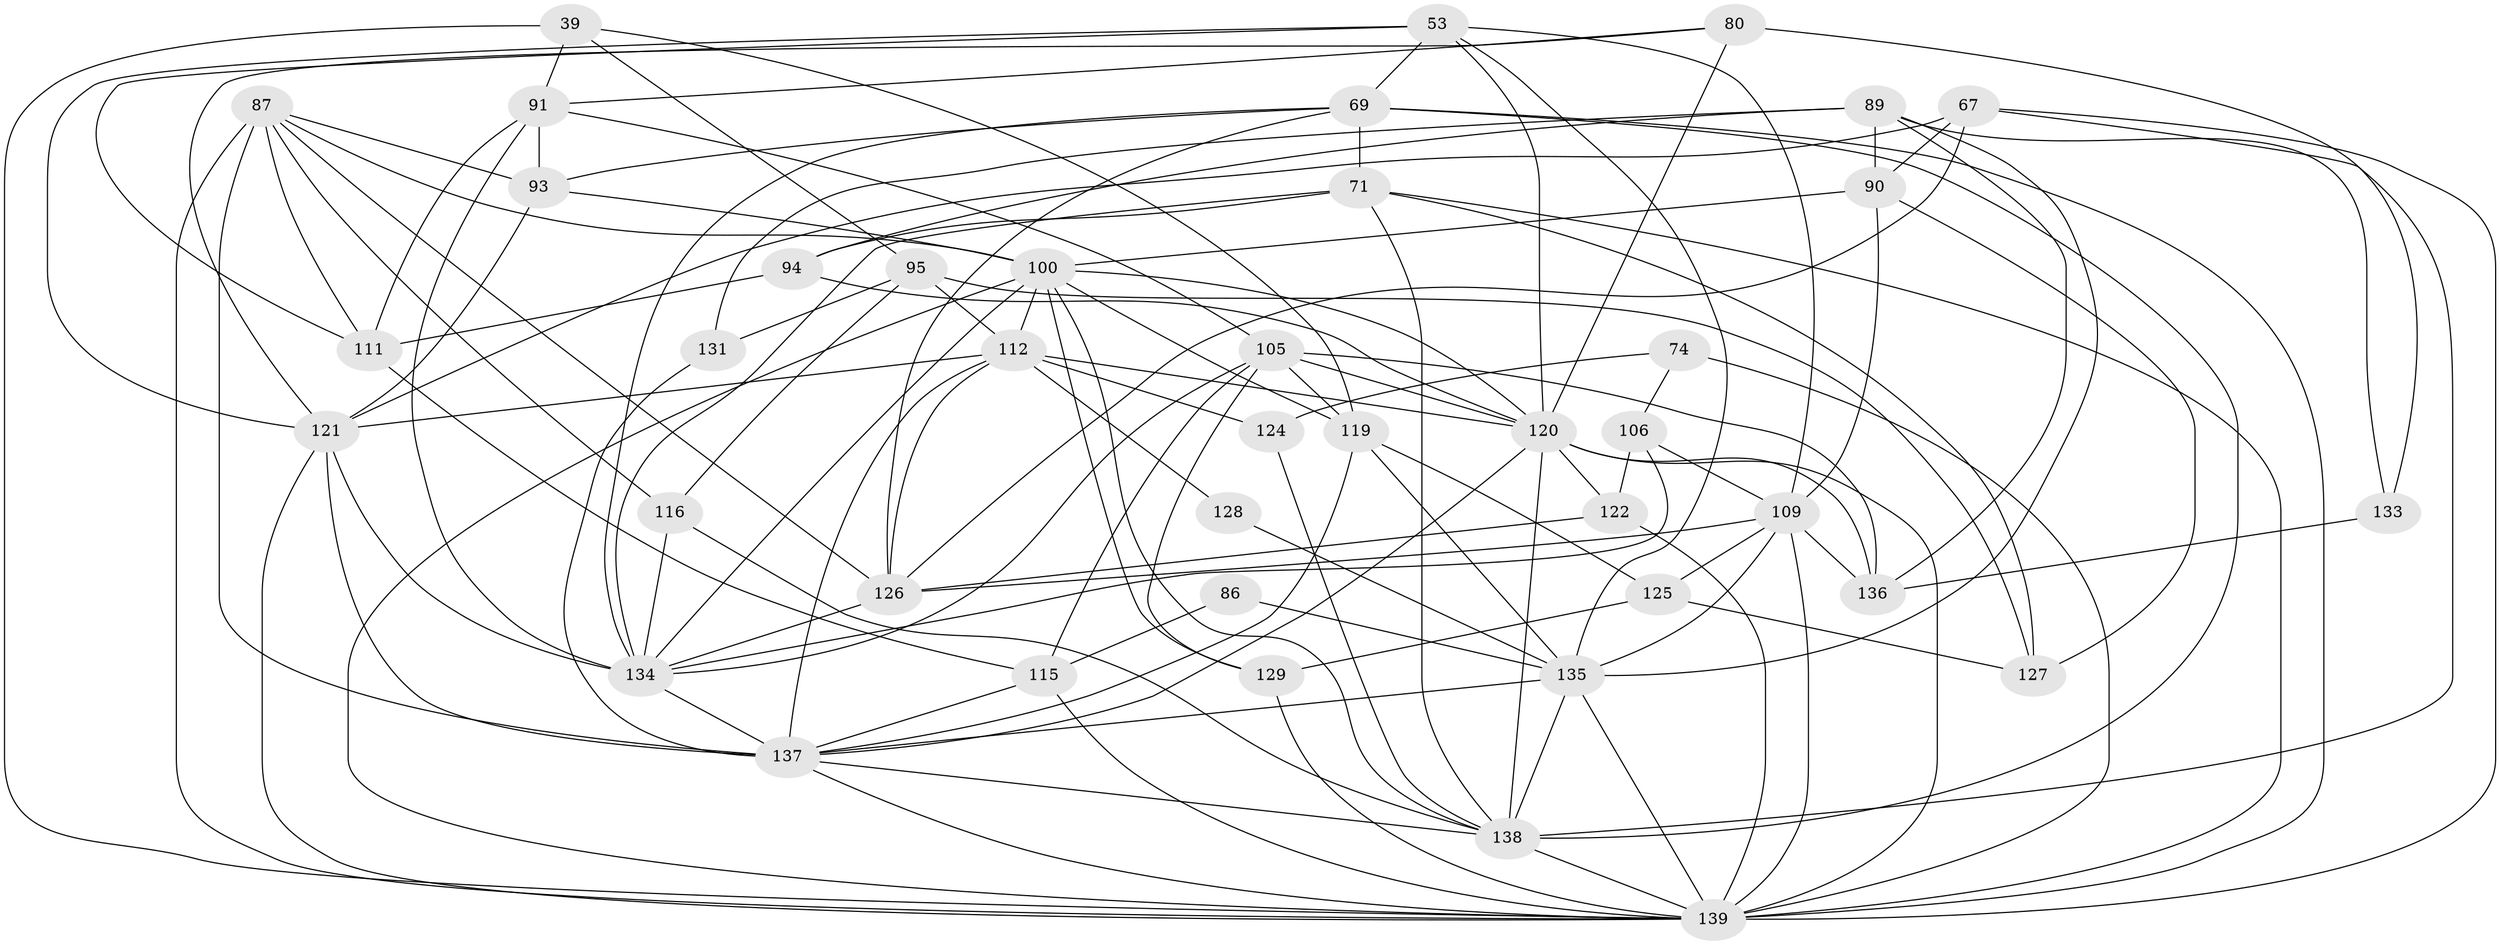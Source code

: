 // original degree distribution, {4: 1.0}
// Generated by graph-tools (version 1.1) at 2025/02/03/04/25 22:02:22]
// undirected, 41 vertices, 123 edges
graph export_dot {
graph [start="1"]
  node [color=gray90,style=filled];
  39;
  53 [super="+52"];
  67 [super="+45"];
  69 [super="+41+54"];
  71 [super="+55+64"];
  74 [super="+40"];
  80;
  86;
  87 [super="+58"];
  89 [super="+70+27"];
  90 [super="+15"];
  91 [super="+3+36+68"];
  93 [super="+25"];
  94 [super="+5"];
  95 [super="+66"];
  100 [super="+73"];
  105 [super="+11+30+24"];
  106;
  109 [super="+43+102"];
  111 [super="+108"];
  112 [super="+81+98"];
  115 [super="+77"];
  116;
  119 [super="+21+104"];
  120 [super="+28+65+38+79"];
  121 [super="+18+62+37"];
  122 [super="+114"];
  124;
  125;
  126 [super="+34+46"];
  127;
  128;
  129;
  131;
  133;
  134 [super="+118"];
  135 [super="+84+83"];
  136 [super="+85+92"];
  137 [super="+110+132+103"];
  138 [super="+49+113+117"];
  139 [super="+96+47+78+130"];
  39 -- 91;
  39 -- 95;
  39 -- 119;
  39 -- 139;
  53 -- 69;
  53 -- 121;
  53 -- 120;
  53 -- 135;
  53 -- 109;
  53 -- 111;
  67 -- 139;
  67 -- 126;
  67 -- 121 [weight=2];
  67 -- 138;
  67 -- 90;
  69 -- 126 [weight=2];
  69 -- 134;
  69 -- 71 [weight=3];
  69 -- 93;
  69 -- 138;
  69 -- 139;
  71 -- 127;
  71 -- 138 [weight=2];
  71 -- 94 [weight=2];
  71 -- 134;
  71 -- 139;
  74 -- 124 [weight=2];
  74 -- 106;
  74 -- 139 [weight=3];
  80 -- 133;
  80 -- 120;
  80 -- 91;
  80 -- 121;
  86 -- 115 [weight=2];
  86 -- 135 [weight=2];
  87 -- 139 [weight=3];
  87 -- 116;
  87 -- 93;
  87 -- 126 [weight=2];
  87 -- 111 [weight=2];
  87 -- 100;
  87 -- 137 [weight=2];
  89 -- 131 [weight=2];
  89 -- 133;
  89 -- 94 [weight=2];
  89 -- 90;
  89 -- 136;
  89 -- 135;
  90 -- 109 [weight=2];
  90 -- 127;
  90 -- 100;
  91 -- 93 [weight=2];
  91 -- 111 [weight=3];
  91 -- 105 [weight=2];
  91 -- 134;
  93 -- 121;
  93 -- 100;
  94 -- 111;
  94 -- 120;
  95 -- 116;
  95 -- 112 [weight=2];
  95 -- 127;
  95 -- 131;
  100 -- 129;
  100 -- 119 [weight=2];
  100 -- 138;
  100 -- 134 [weight=2];
  100 -- 139;
  100 -- 112 [weight=2];
  100 -- 120 [weight=2];
  105 -- 134 [weight=2];
  105 -- 136;
  105 -- 129;
  105 -- 119 [weight=4];
  105 -- 115;
  105 -- 120;
  106 -- 134;
  106 -- 122;
  106 -- 109;
  109 -- 139 [weight=5];
  109 -- 136 [weight=2];
  109 -- 125;
  109 -- 126;
  109 -- 135;
  111 -- 115;
  112 -- 128 [weight=2];
  112 -- 126;
  112 -- 121;
  112 -- 120;
  112 -- 137 [weight=2];
  112 -- 124;
  115 -- 139;
  115 -- 137;
  116 -- 138;
  116 -- 134;
  119 -- 125;
  119 -- 135;
  119 -- 137;
  120 -- 136 [weight=2];
  120 -- 138 [weight=3];
  120 -- 139;
  120 -- 122;
  120 -- 137 [weight=2];
  121 -- 134 [weight=2];
  121 -- 139;
  121 -- 137;
  122 -- 126;
  122 -- 139 [weight=3];
  124 -- 138;
  125 -- 127;
  125 -- 129;
  126 -- 134 [weight=2];
  128 -- 135 [weight=2];
  129 -- 139;
  131 -- 137;
  133 -- 136 [weight=2];
  134 -- 137 [weight=3];
  135 -- 139 [weight=4];
  135 -- 138 [weight=2];
  135 -- 137 [weight=2];
  137 -- 138;
  137 -- 139 [weight=2];
  138 -- 139;
}
